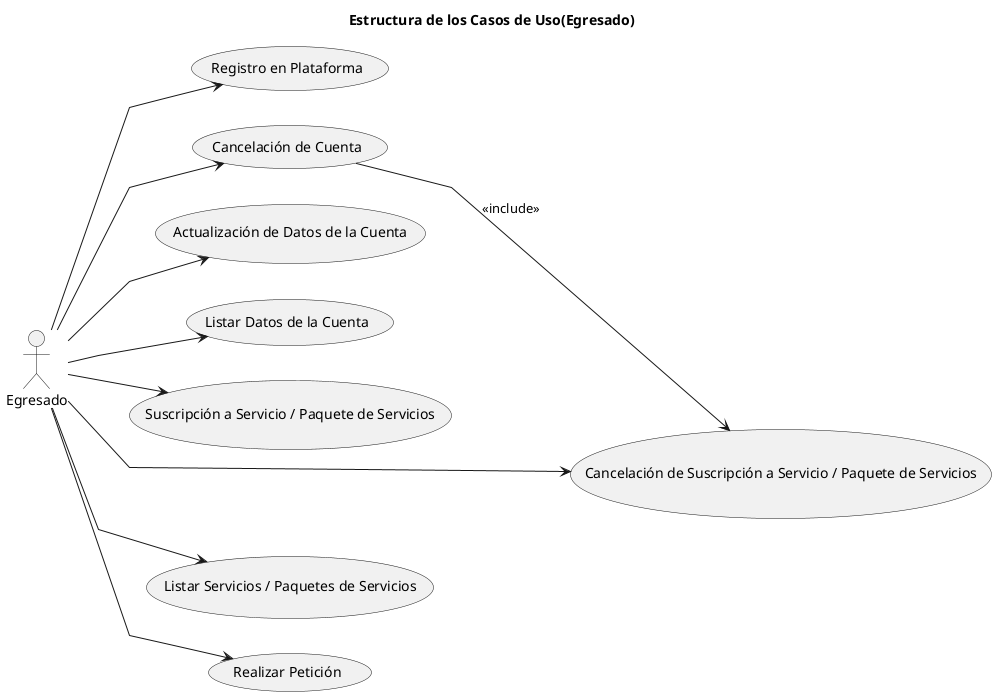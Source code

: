 @startuml Estructura

title Estructura de los Casos de Uso(Egresado)

skinparam {
    NoteBackgroundColor #whiteSmoke
    NoteBorderColor #green
    linetype polyline
}

left to right direction

actor Egresado

Egresado --> (Registro en Plataforma)
Egresado --> (Cancelación de Cuenta)
Egresado --> (Actualización de Datos de la Cuenta)
Egresado --> (Listar Datos de la Cuenta)
Egresado --> (Suscripción a Servicio / Paquete de Servicios)
Egresado --> (Cancelación de Suscripción a Servicio / Paquete de Servicios)
Egresado --> (Listar Servicios / Paquetes de Servicios)
Egresado --> (Realizar Petición)

(Cancelación de Cuenta) --> (Cancelación de Suscripción a Servicio / Paquete de Servicios) : <<include>>

@enduml
